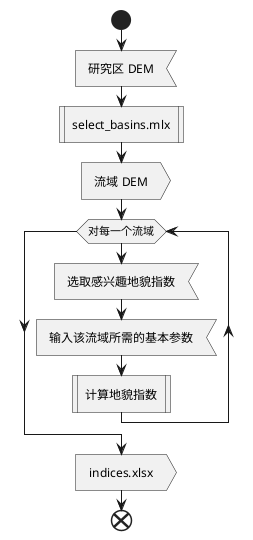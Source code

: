 @startuml workflow.plantuml

start
: 研究区 DEM <
: select_basins.mlx |
: 流域 DEM >
while (对每一个流域)
    : 选取感兴趣地貌指数 <
    : 输入该流域所需的基本参数 <
    : 计算地貌指数 |
endwhile
: indices.xlsx >
end

@enduml